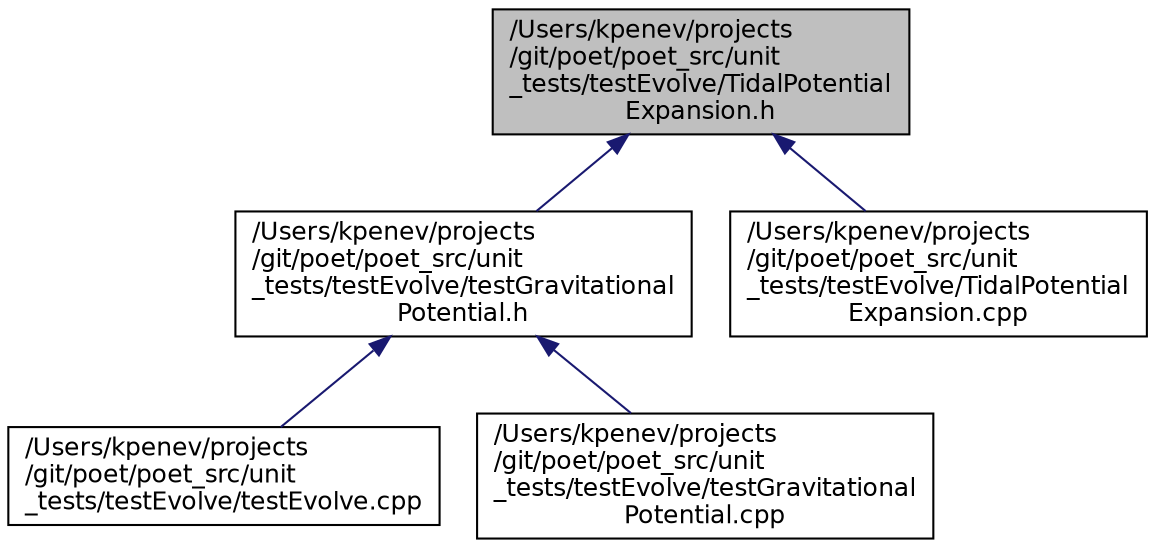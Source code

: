digraph "/Users/kpenev/projects/git/poet/poet_src/unit_tests/testEvolve/TidalPotentialExpansion.h"
{
 // INTERACTIVE_SVG=YES
  edge [fontname="Helvetica",fontsize="12",labelfontname="Helvetica",labelfontsize="12"];
  node [fontname="Helvetica",fontsize="12",shape=record];
  Node32 [label="/Users/kpenev/projects\l/git/poet/poet_src/unit\l_tests/testEvolve/TidalPotential\lExpansion.h",height=0.2,width=0.4,color="black", fillcolor="grey75", style="filled", fontcolor="black"];
  Node32 -> Node33 [dir="back",color="midnightblue",fontsize="12",style="solid",fontname="Helvetica"];
  Node33 [label="/Users/kpenev/projects\l/git/poet/poet_src/unit\l_tests/testEvolve/testGravitational\lPotential.h",height=0.2,width=0.4,color="black", fillcolor="white", style="filled",URL="$testGravitationalPotential_8h.html",tooltip="Unit tests that check the expansion of the gravitational potential vs. analytic expressions. "];
  Node33 -> Node34 [dir="back",color="midnightblue",fontsize="12",style="solid",fontname="Helvetica"];
  Node34 [label="/Users/kpenev/projects\l/git/poet/poet_src/unit\l_tests/testEvolve/testEvolve.cpp",height=0.2,width=0.4,color="black", fillcolor="white", style="filled",URL="$testEvolve_8cpp_source.html"];
  Node33 -> Node35 [dir="back",color="midnightblue",fontsize="12",style="solid",fontname="Helvetica"];
  Node35 [label="/Users/kpenev/projects\l/git/poet/poet_src/unit\l_tests/testEvolve/testGravitational\lPotential.cpp",height=0.2,width=0.4,color="black", fillcolor="white", style="filled",URL="$testGravitationalPotential_8cpp.html",tooltip="Implement the non-inline methods of test_GravitationalPotential. "];
  Node32 -> Node36 [dir="back",color="midnightblue",fontsize="12",style="solid",fontname="Helvetica"];
  Node36 [label="/Users/kpenev/projects\l/git/poet/poet_src/unit\l_tests/testEvolve/TidalPotential\lExpansion.cpp",height=0.2,width=0.4,color="black", fillcolor="white", style="filled",URL="$TidalPotentialExpansion_8cpp.html",tooltip="Define the functions that sums up the expansion series. "];
}

